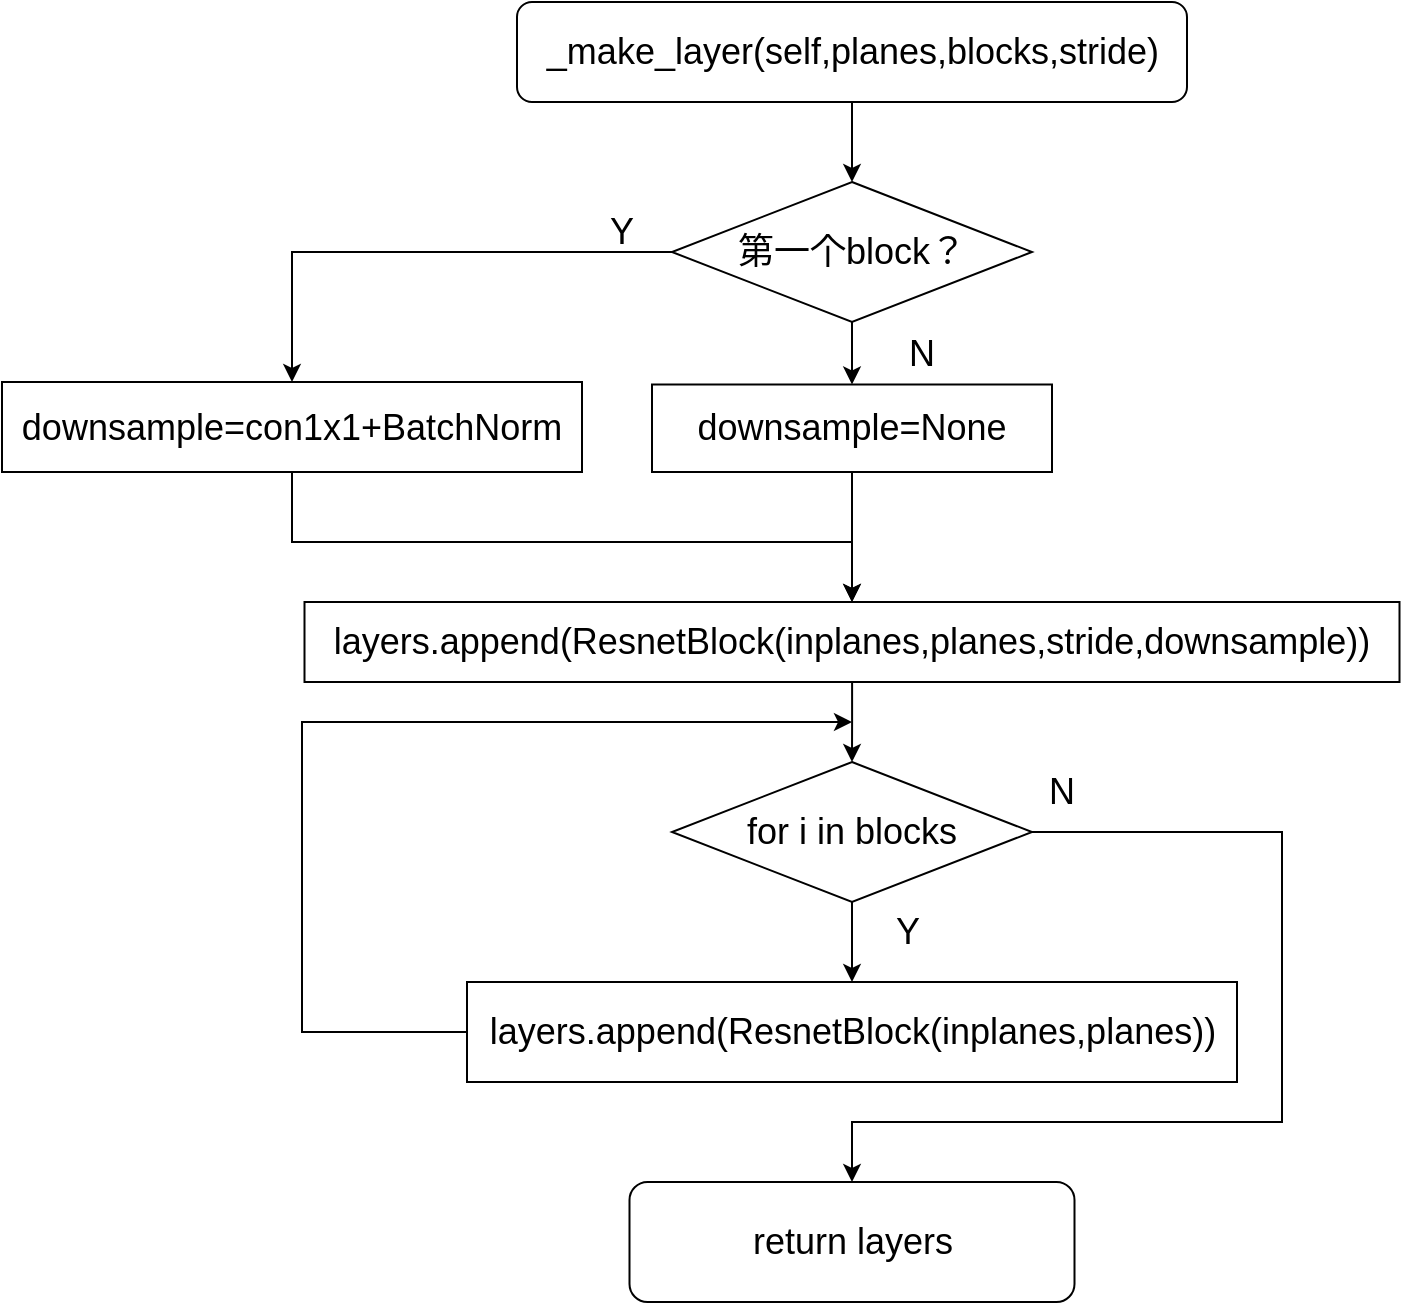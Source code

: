 <mxfile version="21.3.2" type="github">
  <diagram name="第 1 页" id="HW-fGVci1GrjAz5tJQoY">
    <mxGraphModel dx="1750" dy="808" grid="1" gridSize="10" guides="1" tooltips="1" connect="1" arrows="1" fold="1" page="1" pageScale="1" pageWidth="827" pageHeight="1169" math="0" shadow="0">
      <root>
        <mxCell id="0" />
        <mxCell id="1" parent="0" />
        <mxCell id="LVyw3-GV1KIDgU1DJKaM-19" value="" style="edgeStyle=orthogonalEdgeStyle;rounded=0;orthogonalLoop=1;jettySize=auto;html=1;" parent="1" source="LVyw3-GV1KIDgU1DJKaM-4" target="LVyw3-GV1KIDgU1DJKaM-18" edge="1">
          <mxGeometry relative="1" as="geometry" />
        </mxCell>
        <mxCell id="z-hiPDg7yPa8wL3cS-6h-5" style="edgeStyle=orthogonalEdgeStyle;rounded=0;orthogonalLoop=1;jettySize=auto;html=1;exitX=0.5;exitY=1;exitDx=0;exitDy=0;" edge="1" parent="1" source="LVyw3-GV1KIDgU1DJKaM-4" target="LVyw3-GV1KIDgU1DJKaM-27">
          <mxGeometry relative="1" as="geometry" />
        </mxCell>
        <mxCell id="LVyw3-GV1KIDgU1DJKaM-4" value="&lt;font style=&quot;font-size: 18px;&quot;&gt;第一个block？&lt;/font&gt;" style="rhombus;whiteSpace=wrap;html=1;" parent="1" vertex="1">
          <mxGeometry x="415" y="230" width="180" height="70" as="geometry" />
        </mxCell>
        <mxCell id="LVyw3-GV1KIDgU1DJKaM-8" style="edgeStyle=orthogonalEdgeStyle;rounded=0;orthogonalLoop=1;jettySize=auto;html=1;exitX=0.5;exitY=1;exitDx=0;exitDy=0;entryX=0.5;entryY=0;entryDx=0;entryDy=0;" parent="1" source="LVyw3-GV1KIDgU1DJKaM-7" target="LVyw3-GV1KIDgU1DJKaM-9" edge="1">
          <mxGeometry relative="1" as="geometry">
            <mxPoint x="505" y="630" as="targetPoint" />
          </mxGeometry>
        </mxCell>
        <mxCell id="LVyw3-GV1KIDgU1DJKaM-32" style="edgeStyle=orthogonalEdgeStyle;rounded=0;orthogonalLoop=1;jettySize=auto;html=1;exitX=1;exitY=0.5;exitDx=0;exitDy=0;entryX=0.5;entryY=0;entryDx=0;entryDy=0;" parent="1" source="LVyw3-GV1KIDgU1DJKaM-7" target="LVyw3-GV1KIDgU1DJKaM-15" edge="1">
          <mxGeometry relative="1" as="geometry">
            <Array as="points">
              <mxPoint x="720" y="555" />
              <mxPoint x="720" y="700" />
              <mxPoint x="505" y="700" />
            </Array>
          </mxGeometry>
        </mxCell>
        <mxCell id="LVyw3-GV1KIDgU1DJKaM-7" value="&lt;font style=&quot;font-size: 18px;&quot;&gt;for i in blocks&lt;/font&gt;" style="rhombus;whiteSpace=wrap;html=1;" parent="1" vertex="1">
          <mxGeometry x="415" y="520" width="180" height="70" as="geometry" />
        </mxCell>
        <mxCell id="MKfz-OU5wHPNJP2aTN5s-4" style="edgeStyle=orthogonalEdgeStyle;rounded=0;orthogonalLoop=1;jettySize=auto;html=1;exitX=0;exitY=0.5;exitDx=0;exitDy=0;" parent="1" source="LVyw3-GV1KIDgU1DJKaM-9" edge="1">
          <mxGeometry relative="1" as="geometry">
            <Array as="points">
              <mxPoint x="230" y="655" />
              <mxPoint x="230" y="500" />
            </Array>
            <mxPoint x="505" y="500" as="targetPoint" />
          </mxGeometry>
        </mxCell>
        <mxCell id="LVyw3-GV1KIDgU1DJKaM-9" value="&lt;font style=&quot;font-size: 18px;&quot;&gt;layers.append(ResnetBlock(inplanes,planes))&lt;/font&gt;" style="rounded=0;whiteSpace=wrap;html=1;" parent="1" vertex="1">
          <mxGeometry x="312.5" y="630" width="385" height="50" as="geometry" />
        </mxCell>
        <mxCell id="z-hiPDg7yPa8wL3cS-6h-3" value="" style="edgeStyle=orthogonalEdgeStyle;rounded=0;orthogonalLoop=1;jettySize=auto;html=1;" edge="1" parent="1" source="LVyw3-GV1KIDgU1DJKaM-12" target="LVyw3-GV1KIDgU1DJKaM-4">
          <mxGeometry relative="1" as="geometry" />
        </mxCell>
        <mxCell id="LVyw3-GV1KIDgU1DJKaM-12" value="&lt;font style=&quot;font-size: 18px;&quot;&gt;_make_layer(self,planes,blocks,stride)&lt;/font&gt;" style="rounded=1;whiteSpace=wrap;html=1;" parent="1" vertex="1">
          <mxGeometry x="337.5" y="140" width="335" height="50" as="geometry" />
        </mxCell>
        <mxCell id="LVyw3-GV1KIDgU1DJKaM-15" value="&lt;font style=&quot;font-size: 18px;&quot;&gt;return layers&lt;/font&gt;" style="rounded=1;whiteSpace=wrap;html=1;" parent="1" vertex="1">
          <mxGeometry x="393.75" y="730" width="222.5" height="60" as="geometry" />
        </mxCell>
        <mxCell id="LVyw3-GV1KIDgU1DJKaM-17" value="&lt;font style=&quot;font-size: 18px;&quot;&gt;N&lt;/font&gt;" style="text;html=1;strokeColor=none;fillColor=none;align=center;verticalAlign=middle;whiteSpace=wrap;rounded=0;" parent="1" vertex="1">
          <mxGeometry x="510" y="301.25" width="60" height="30" as="geometry" />
        </mxCell>
        <mxCell id="z-hiPDg7yPa8wL3cS-6h-6" style="edgeStyle=orthogonalEdgeStyle;rounded=0;orthogonalLoop=1;jettySize=auto;html=1;exitX=0.5;exitY=1;exitDx=0;exitDy=0;entryX=0.5;entryY=0;entryDx=0;entryDy=0;" edge="1" parent="1" source="LVyw3-GV1KIDgU1DJKaM-18" target="LVyw3-GV1KIDgU1DJKaM-22">
          <mxGeometry relative="1" as="geometry">
            <Array as="points">
              <mxPoint x="225" y="410" />
              <mxPoint x="505" y="410" />
            </Array>
          </mxGeometry>
        </mxCell>
        <mxCell id="LVyw3-GV1KIDgU1DJKaM-18" value="&lt;font style=&quot;font-size: 18px;&quot;&gt;downsample=con1x1+BatchNorm&lt;/font&gt;" style="whiteSpace=wrap;html=1;" parent="1" vertex="1">
          <mxGeometry x="80" y="330" width="290" height="45" as="geometry" />
        </mxCell>
        <mxCell id="LVyw3-GV1KIDgU1DJKaM-31" value="" style="edgeStyle=orthogonalEdgeStyle;rounded=0;orthogonalLoop=1;jettySize=auto;html=1;" parent="1" source="LVyw3-GV1KIDgU1DJKaM-22" target="LVyw3-GV1KIDgU1DJKaM-7" edge="1">
          <mxGeometry relative="1" as="geometry" />
        </mxCell>
        <mxCell id="LVyw3-GV1KIDgU1DJKaM-22" value="&lt;font style=&quot;font-size: 18px;&quot;&gt;layers.append(ResnetBlock(inplanes,planes,stride,downsample))&lt;/font&gt;" style="rounded=0;whiteSpace=wrap;html=1;" parent="1" vertex="1">
          <mxGeometry x="231.25" y="440" width="547.5" height="40" as="geometry" />
        </mxCell>
        <mxCell id="LVyw3-GV1KIDgU1DJKaM-24" value="&lt;font style=&quot;font-size: 18px;&quot;&gt;Y&lt;/font&gt;" style="text;html=1;strokeColor=none;fillColor=none;align=center;verticalAlign=middle;whiteSpace=wrap;rounded=0;" parent="1" vertex="1">
          <mxGeometry x="360" y="240" width="60" height="30" as="geometry" />
        </mxCell>
        <mxCell id="MKfz-OU5wHPNJP2aTN5s-1" value="&lt;font style=&quot;font-size: 18px;&quot;&gt;Y&lt;/font&gt;" style="text;html=1;strokeColor=none;fillColor=none;align=center;verticalAlign=middle;whiteSpace=wrap;rounded=0;" parent="1" vertex="1">
          <mxGeometry x="502.5" y="590" width="60" height="30" as="geometry" />
        </mxCell>
        <mxCell id="MKfz-OU5wHPNJP2aTN5s-2" value="&lt;font style=&quot;font-size: 18px;&quot;&gt;N&lt;/font&gt;" style="text;html=1;strokeColor=none;fillColor=none;align=center;verticalAlign=middle;whiteSpace=wrap;rounded=0;" parent="1" vertex="1">
          <mxGeometry x="580" y="520" width="60" height="30" as="geometry" />
        </mxCell>
        <mxCell id="z-hiPDg7yPa8wL3cS-6h-7" style="edgeStyle=orthogonalEdgeStyle;rounded=0;orthogonalLoop=1;jettySize=auto;html=1;exitX=0.5;exitY=1;exitDx=0;exitDy=0;entryX=0.5;entryY=0;entryDx=0;entryDy=0;" edge="1" parent="1" source="LVyw3-GV1KIDgU1DJKaM-27" target="LVyw3-GV1KIDgU1DJKaM-22">
          <mxGeometry relative="1" as="geometry" />
        </mxCell>
        <mxCell id="LVyw3-GV1KIDgU1DJKaM-27" value="&lt;font style=&quot;font-size: 18px;&quot;&gt;downsample=None&lt;br&gt;&lt;/font&gt;" style="whiteSpace=wrap;html=1;" parent="1" vertex="1">
          <mxGeometry x="405" y="331.25" width="200" height="43.75" as="geometry" />
        </mxCell>
      </root>
    </mxGraphModel>
  </diagram>
</mxfile>
